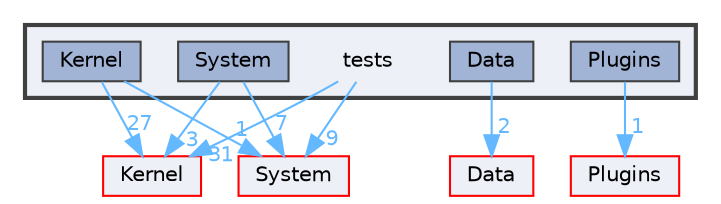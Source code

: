 digraph "tests"
{
 // LATEX_PDF_SIZE
  bgcolor="transparent";
  edge [fontname=Helvetica,fontsize=10,labelfontname=Helvetica,labelfontsize=10];
  node [fontname=Helvetica,fontsize=10,shape=box,height=0.2,width=0.4];
  compound=true
  subgraph clusterdir_59425e443f801f1f2fd8bbe4959a3ccf {
    graph [ bgcolor="#edf0f7", pencolor="grey25", label="", fontname=Helvetica,fontsize=10 style="filled,bold", URL="dir_59425e443f801f1f2fd8bbe4959a3ccf.html",tooltip=""]
    dir_59425e443f801f1f2fd8bbe4959a3ccf [shape=plaintext, label="tests"];
  dir_0e16d6e1be87168091a429944e6ef96f [label="Data", fillcolor="#a2b4d6", color="grey25", style="filled", URL="dir_0e16d6e1be87168091a429944e6ef96f.html",tooltip=""];
  dir_b3a824bd1972d499ced956e15ea89baa [label="Kernel", fillcolor="#a2b4d6", color="grey25", style="filled", URL="dir_b3a824bd1972d499ced956e15ea89baa.html",tooltip=""];
  dir_af7bcefbbb496199549bd54ccbbd8754 [label="Plugins", fillcolor="#a2b4d6", color="grey25", style="filled", URL="dir_af7bcefbbb496199549bd54ccbbd8754.html",tooltip=""];
  dir_df16762c41d55ab81241d1dd50493298 [label="System", fillcolor="#a2b4d6", color="grey25", style="filled", URL="dir_df16762c41d55ab81241d1dd50493298.html",tooltip=""];
  }
  dir_0b4eaef40a1fe20bedafe9e8e719ce66 [label="Plugins", fillcolor="#edf0f7", color="red", style="filled", URL="dir_0b4eaef40a1fe20bedafe9e8e719ce66.html",tooltip=""];
  dir_52bed8acfaac088d5968cb2c84d7645d [label="Kernel", fillcolor="#edf0f7", color="red", style="filled", URL="dir_52bed8acfaac088d5968cb2c84d7645d.html",tooltip=""];
  dir_9af51e3826d4f9e80d9103b2de543e84 [label="System", fillcolor="#edf0f7", color="red", style="filled", URL="dir_9af51e3826d4f9e80d9103b2de543e84.html",tooltip=""];
  dir_e3d743d0ec9b4013b28b5d69101bc7fb [label="Data", fillcolor="#edf0f7", color="red", style="filled", URL="dir_e3d743d0ec9b4013b28b5d69101bc7fb.html",tooltip=""];
  dir_59425e443f801f1f2fd8bbe4959a3ccf->dir_52bed8acfaac088d5968cb2c84d7645d [headlabel="31", labeldistance=1.5 headhref="dir_000031_000018.html" color="steelblue1" fontcolor="steelblue1"];
  dir_59425e443f801f1f2fd8bbe4959a3ccf->dir_9af51e3826d4f9e80d9103b2de543e84 [headlabel="9", labeldistance=1.5 headhref="dir_000031_000029.html" color="steelblue1" fontcolor="steelblue1"];
  dir_0e16d6e1be87168091a429944e6ef96f->dir_e3d743d0ec9b4013b28b5d69101bc7fb [headlabel="2", labeldistance=1.5 headhref="dir_000010_000009.html" color="steelblue1" fontcolor="steelblue1"];
  dir_b3a824bd1972d499ced956e15ea89baa->dir_52bed8acfaac088d5968cb2c84d7645d [headlabel="27", labeldistance=1.5 headhref="dir_000019_000018.html" color="steelblue1" fontcolor="steelblue1"];
  dir_b3a824bd1972d499ced956e15ea89baa->dir_9af51e3826d4f9e80d9103b2de543e84 [headlabel="1", labeldistance=1.5 headhref="dir_000019_000029.html" color="steelblue1" fontcolor="steelblue1"];
  dir_af7bcefbbb496199549bd54ccbbd8754->dir_0b4eaef40a1fe20bedafe9e8e719ce66 [headlabel="1", labeldistance=1.5 headhref="dir_000025_000024.html" color="steelblue1" fontcolor="steelblue1"];
  dir_df16762c41d55ab81241d1dd50493298->dir_52bed8acfaac088d5968cb2c84d7645d [headlabel="3", labeldistance=1.5 headhref="dir_000030_000018.html" color="steelblue1" fontcolor="steelblue1"];
  dir_df16762c41d55ab81241d1dd50493298->dir_9af51e3826d4f9e80d9103b2de543e84 [headlabel="7", labeldistance=1.5 headhref="dir_000030_000029.html" color="steelblue1" fontcolor="steelblue1"];
}
